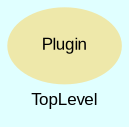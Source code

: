 digraph TopLevel {
    compound = true
    bgcolor = lightcyan1
    fontname = Arial
    fontsize = 8
    label = "TopLevel"
    node [
        fontname = Arial,
        fontsize = 8,
        color = black
    ]

    Plugin [
        fontcolor = black,
        URL = "classes/Plugin.html",
        shape = ellipse,
        color = palegoldenrod,
        style = filled,
        label = "Plugin"
    ]

}

